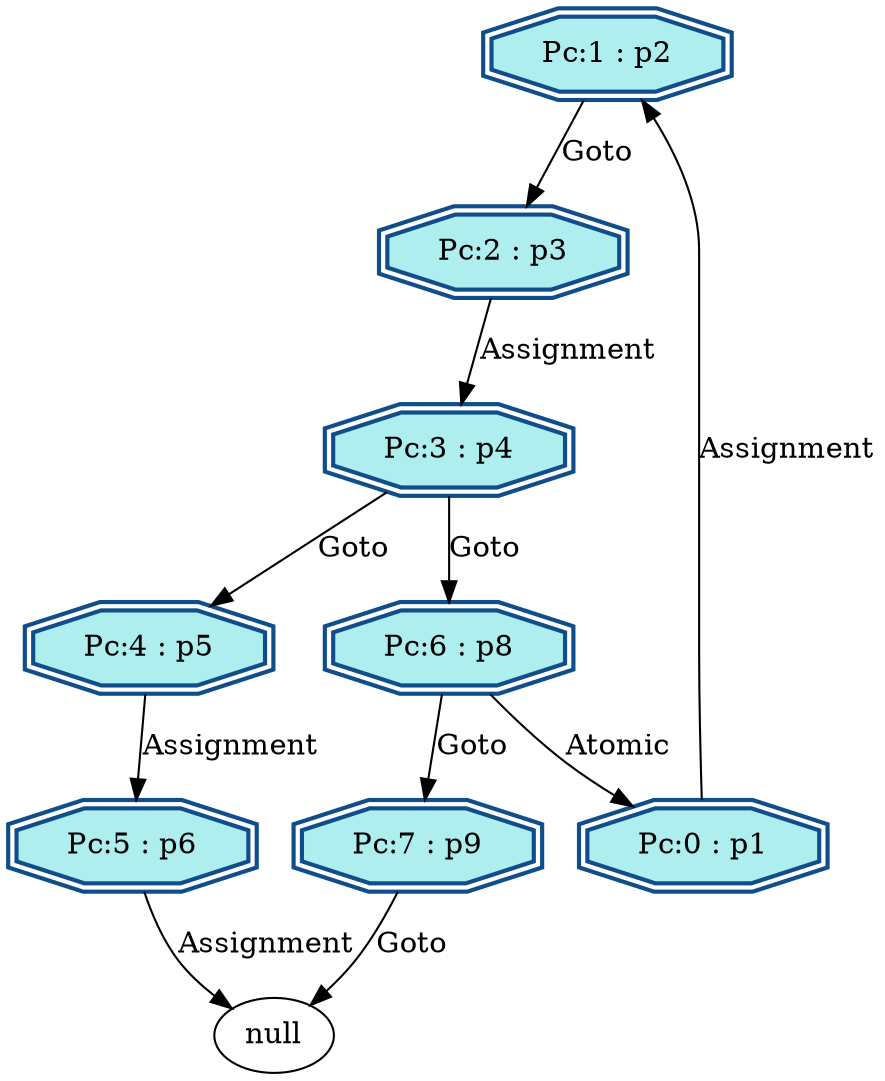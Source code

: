 
digraph  P_0 {
// Liste des transitions

    PC_1  ->  PC_3  [ label = "Goto" ];
    PC_12  ->  PC_14  [ label = "Goto" ];
    PC_7  ->  PC_10  [ label = "Assignment" ];
    PC_5  ->  PC_7  [ label = "Goto" ];
    PC_3  ->  PC_5  [ label = "Assignment" ];
    PC_0  ->  PC_1  [ label = "Assignment" ];
    PC_10  ->  null  [ label = "Assignment" ];
    PC_14  ->  null  [ label = "Goto" ];
    PC_12  ->  PC_0  [ label = "Atomic" ];
    PC_5  ->  PC_12  [ label = "Goto" ];
// Liste des etats

    PC_0[ label = "Pc:0 : p1", style = "bold,filled", color = "dodgerblue4", fillcolor = "paleturquoise:paleturquoise2", shape = "doubleoctagon"]
    PC_1[ label = "Pc:1 : p2", style = "bold,filled", color = "dodgerblue4", fillcolor = "paleturquoise:paleturquoise2", shape = "doubleoctagon"]
    PC_3[ label = "Pc:2 : p3", style = "bold,filled", color = "dodgerblue4", fillcolor = "paleturquoise:paleturquoise2", shape = "doubleoctagon"]
    PC_5[ label = "Pc:3 : p4", style = "bold,filled", color = "dodgerblue4", fillcolor = "paleturquoise:paleturquoise2", shape = "doubleoctagon"]
    PC_7[ label = "Pc:4 : p5", style = "bold,filled", color = "dodgerblue4", fillcolor = "paleturquoise:paleturquoise2", shape = "doubleoctagon"]
    PC_10[ label = "Pc:5 : p6", style = "bold,filled", color = "dodgerblue4", fillcolor = "paleturquoise:paleturquoise2", shape = "doubleoctagon"]
    PC_12[ label = "Pc:6 : p8", style = "bold,filled", color = "dodgerblue4", fillcolor = "paleturquoise:paleturquoise2", shape = "doubleoctagon"]
    PC_14[ label = "Pc:7 : p9", style = "bold,filled", color = "dodgerblue4", fillcolor = "paleturquoise:paleturquoise2", shape = "doubleoctagon"]
}